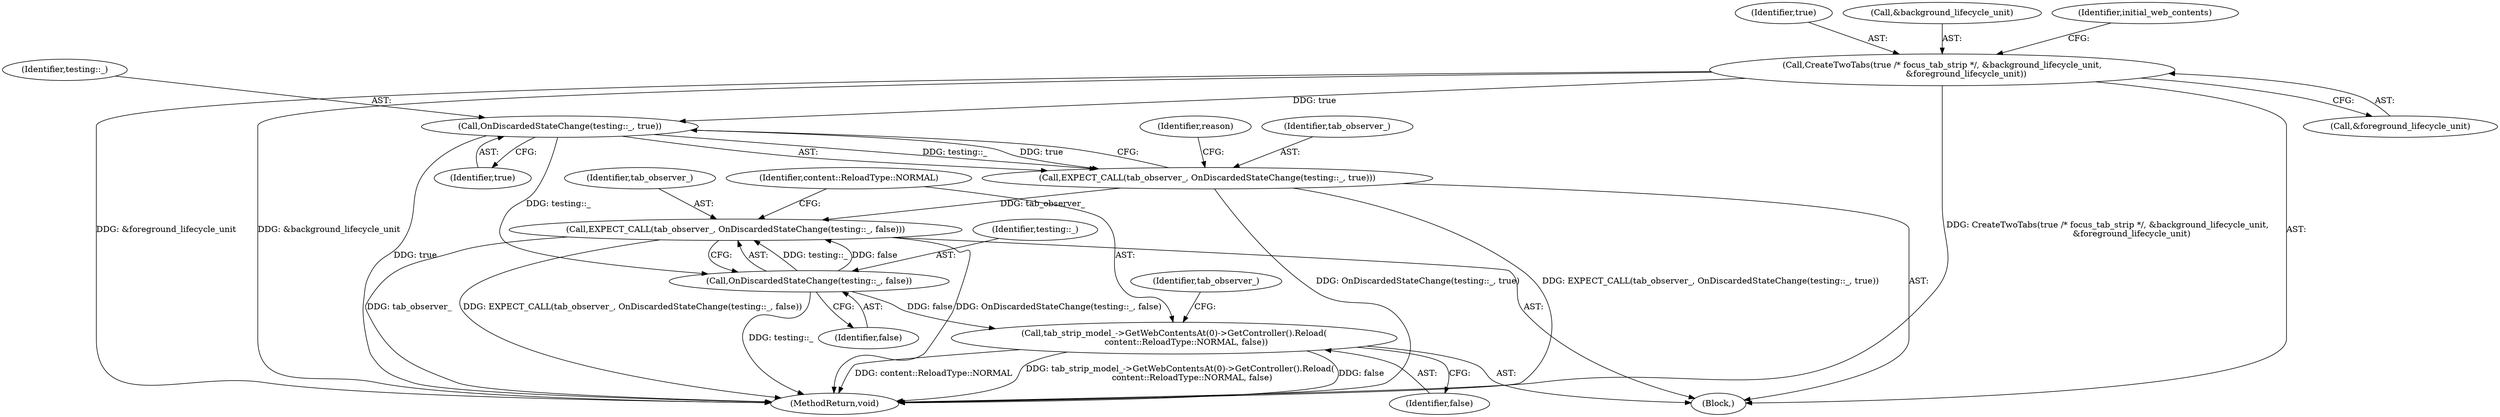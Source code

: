 digraph "0_Chrome_7394cf6f43d7a86630d3eb1c728fd63c621b5530_9@pointer" {
"1000112" [label="(Call,CreateTwoTabs(true /* focus_tab_strip */, &background_lifecycle_unit,\n                  &foreground_lifecycle_unit))"];
"1000128" [label="(Call,OnDiscardedStateChange(testing::_, true))"];
"1000126" [label="(Call,EXPECT_CALL(tab_observer_, OnDiscardedStateChange(testing::_, true)))"];
"1000145" [label="(Call,EXPECT_CALL(tab_observer_, OnDiscardedStateChange(testing::_, false)))"];
"1000147" [label="(Call,OnDiscardedStateChange(testing::_, false))"];
"1000150" [label="(Call,tab_strip_model_->GetWebContentsAt(0)->GetController().Reload(\n         content::ReloadType::NORMAL, false))"];
"1000145" [label="(Call,EXPECT_CALL(tab_observer_, OnDiscardedStateChange(testing::_, false)))"];
"1000149" [label="(Identifier,false)"];
"1000146" [label="(Identifier,tab_observer_)"];
"1000161" [label="(MethodReturn,void)"];
"1000130" [label="(Identifier,true)"];
"1000148" [label="(Identifier,testing::_)"];
"1000155" [label="(Identifier,tab_observer_)"];
"1000150" [label="(Call,tab_strip_model_->GetWebContentsAt(0)->GetController().Reload(\n         content::ReloadType::NORMAL, false))"];
"1000112" [label="(Call,CreateTwoTabs(true /* focus_tab_strip */, &background_lifecycle_unit,\n                  &foreground_lifecycle_unit))"];
"1000127" [label="(Identifier,tab_observer_)"];
"1000151" [label="(Identifier,content::ReloadType::NORMAL)"];
"1000113" [label="(Identifier,true)"];
"1000126" [label="(Call,EXPECT_CALL(tab_observer_, OnDiscardedStateChange(testing::_, true)))"];
"1000128" [label="(Call,OnDiscardedStateChange(testing::_, true))"];
"1000114" [label="(Call,&background_lifecycle_unit)"];
"1000103" [label="(Block,)"];
"1000120" [label="(Identifier,initial_web_contents)"];
"1000132" [label="(Identifier,reason)"];
"1000116" [label="(Call,&foreground_lifecycle_unit)"];
"1000152" [label="(Identifier,false)"];
"1000147" [label="(Call,OnDiscardedStateChange(testing::_, false))"];
"1000129" [label="(Identifier,testing::_)"];
"1000112" -> "1000103"  [label="AST: "];
"1000112" -> "1000116"  [label="CFG: "];
"1000113" -> "1000112"  [label="AST: "];
"1000114" -> "1000112"  [label="AST: "];
"1000116" -> "1000112"  [label="AST: "];
"1000120" -> "1000112"  [label="CFG: "];
"1000112" -> "1000161"  [label="DDG: &background_lifecycle_unit"];
"1000112" -> "1000161"  [label="DDG: CreateTwoTabs(true /* focus_tab_strip */, &background_lifecycle_unit,\n                  &foreground_lifecycle_unit)"];
"1000112" -> "1000161"  [label="DDG: &foreground_lifecycle_unit"];
"1000112" -> "1000128"  [label="DDG: true"];
"1000128" -> "1000126"  [label="AST: "];
"1000128" -> "1000130"  [label="CFG: "];
"1000129" -> "1000128"  [label="AST: "];
"1000130" -> "1000128"  [label="AST: "];
"1000126" -> "1000128"  [label="CFG: "];
"1000128" -> "1000161"  [label="DDG: true"];
"1000128" -> "1000126"  [label="DDG: testing::_"];
"1000128" -> "1000126"  [label="DDG: true"];
"1000128" -> "1000147"  [label="DDG: testing::_"];
"1000126" -> "1000103"  [label="AST: "];
"1000127" -> "1000126"  [label="AST: "];
"1000132" -> "1000126"  [label="CFG: "];
"1000126" -> "1000161"  [label="DDG: EXPECT_CALL(tab_observer_, OnDiscardedStateChange(testing::_, true))"];
"1000126" -> "1000161"  [label="DDG: OnDiscardedStateChange(testing::_, true)"];
"1000126" -> "1000145"  [label="DDG: tab_observer_"];
"1000145" -> "1000103"  [label="AST: "];
"1000145" -> "1000147"  [label="CFG: "];
"1000146" -> "1000145"  [label="AST: "];
"1000147" -> "1000145"  [label="AST: "];
"1000151" -> "1000145"  [label="CFG: "];
"1000145" -> "1000161"  [label="DDG: tab_observer_"];
"1000145" -> "1000161"  [label="DDG: EXPECT_CALL(tab_observer_, OnDiscardedStateChange(testing::_, false))"];
"1000145" -> "1000161"  [label="DDG: OnDiscardedStateChange(testing::_, false)"];
"1000147" -> "1000145"  [label="DDG: testing::_"];
"1000147" -> "1000145"  [label="DDG: false"];
"1000147" -> "1000149"  [label="CFG: "];
"1000148" -> "1000147"  [label="AST: "];
"1000149" -> "1000147"  [label="AST: "];
"1000147" -> "1000161"  [label="DDG: testing::_"];
"1000147" -> "1000150"  [label="DDG: false"];
"1000150" -> "1000103"  [label="AST: "];
"1000150" -> "1000152"  [label="CFG: "];
"1000151" -> "1000150"  [label="AST: "];
"1000152" -> "1000150"  [label="AST: "];
"1000155" -> "1000150"  [label="CFG: "];
"1000150" -> "1000161"  [label="DDG: content::ReloadType::NORMAL"];
"1000150" -> "1000161"  [label="DDG: tab_strip_model_->GetWebContentsAt(0)->GetController().Reload(\n         content::ReloadType::NORMAL, false)"];
"1000150" -> "1000161"  [label="DDG: false"];
}
